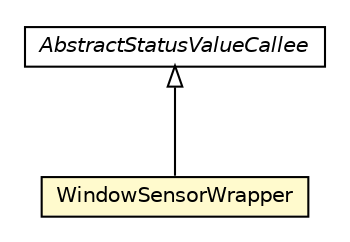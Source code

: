 #!/usr/local/bin/dot
#
# Class diagram 
# Generated by UMLGraph version R5_6-24-gf6e263 (http://www.umlgraph.org/)
#

digraph G {
	edge [fontname="Helvetica",fontsize=10,labelfontname="Helvetica",labelfontsize=10];
	node [fontname="Helvetica",fontsize=10,shape=plaintext];
	nodesep=0.25;
	ranksep=0.5;
	// org.universAAL.lddi.smarthome.exporter.devices.AbstractStatusValueCallee
	c8614202 [label=<<table title="org.universAAL.lddi.smarthome.exporter.devices.AbstractStatusValueCallee" border="0" cellborder="1" cellspacing="0" cellpadding="2" port="p" href="./AbstractStatusValueCallee.html">
		<tr><td><table border="0" cellspacing="0" cellpadding="1">
<tr><td align="center" balign="center"><font face="Helvetica-Oblique"> AbstractStatusValueCallee </font></td></tr>
		</table></td></tr>
		</table>>, URL="./AbstractStatusValueCallee.html", fontname="Helvetica", fontcolor="black", fontsize=10.0];
	// org.universAAL.lddi.smarthome.exporter.devices.WindowSensorWrapper
	c8614209 [label=<<table title="org.universAAL.lddi.smarthome.exporter.devices.WindowSensorWrapper" border="0" cellborder="1" cellspacing="0" cellpadding="2" port="p" bgcolor="lemonChiffon" href="./WindowSensorWrapper.html">
		<tr><td><table border="0" cellspacing="0" cellpadding="1">
<tr><td align="center" balign="center"> WindowSensorWrapper </td></tr>
		</table></td></tr>
		</table>>, URL="./WindowSensorWrapper.html", fontname="Helvetica", fontcolor="black", fontsize=10.0];
	//org.universAAL.lddi.smarthome.exporter.devices.WindowSensorWrapper extends org.universAAL.lddi.smarthome.exporter.devices.AbstractStatusValueCallee
	c8614202:p -> c8614209:p [dir=back,arrowtail=empty];
}

